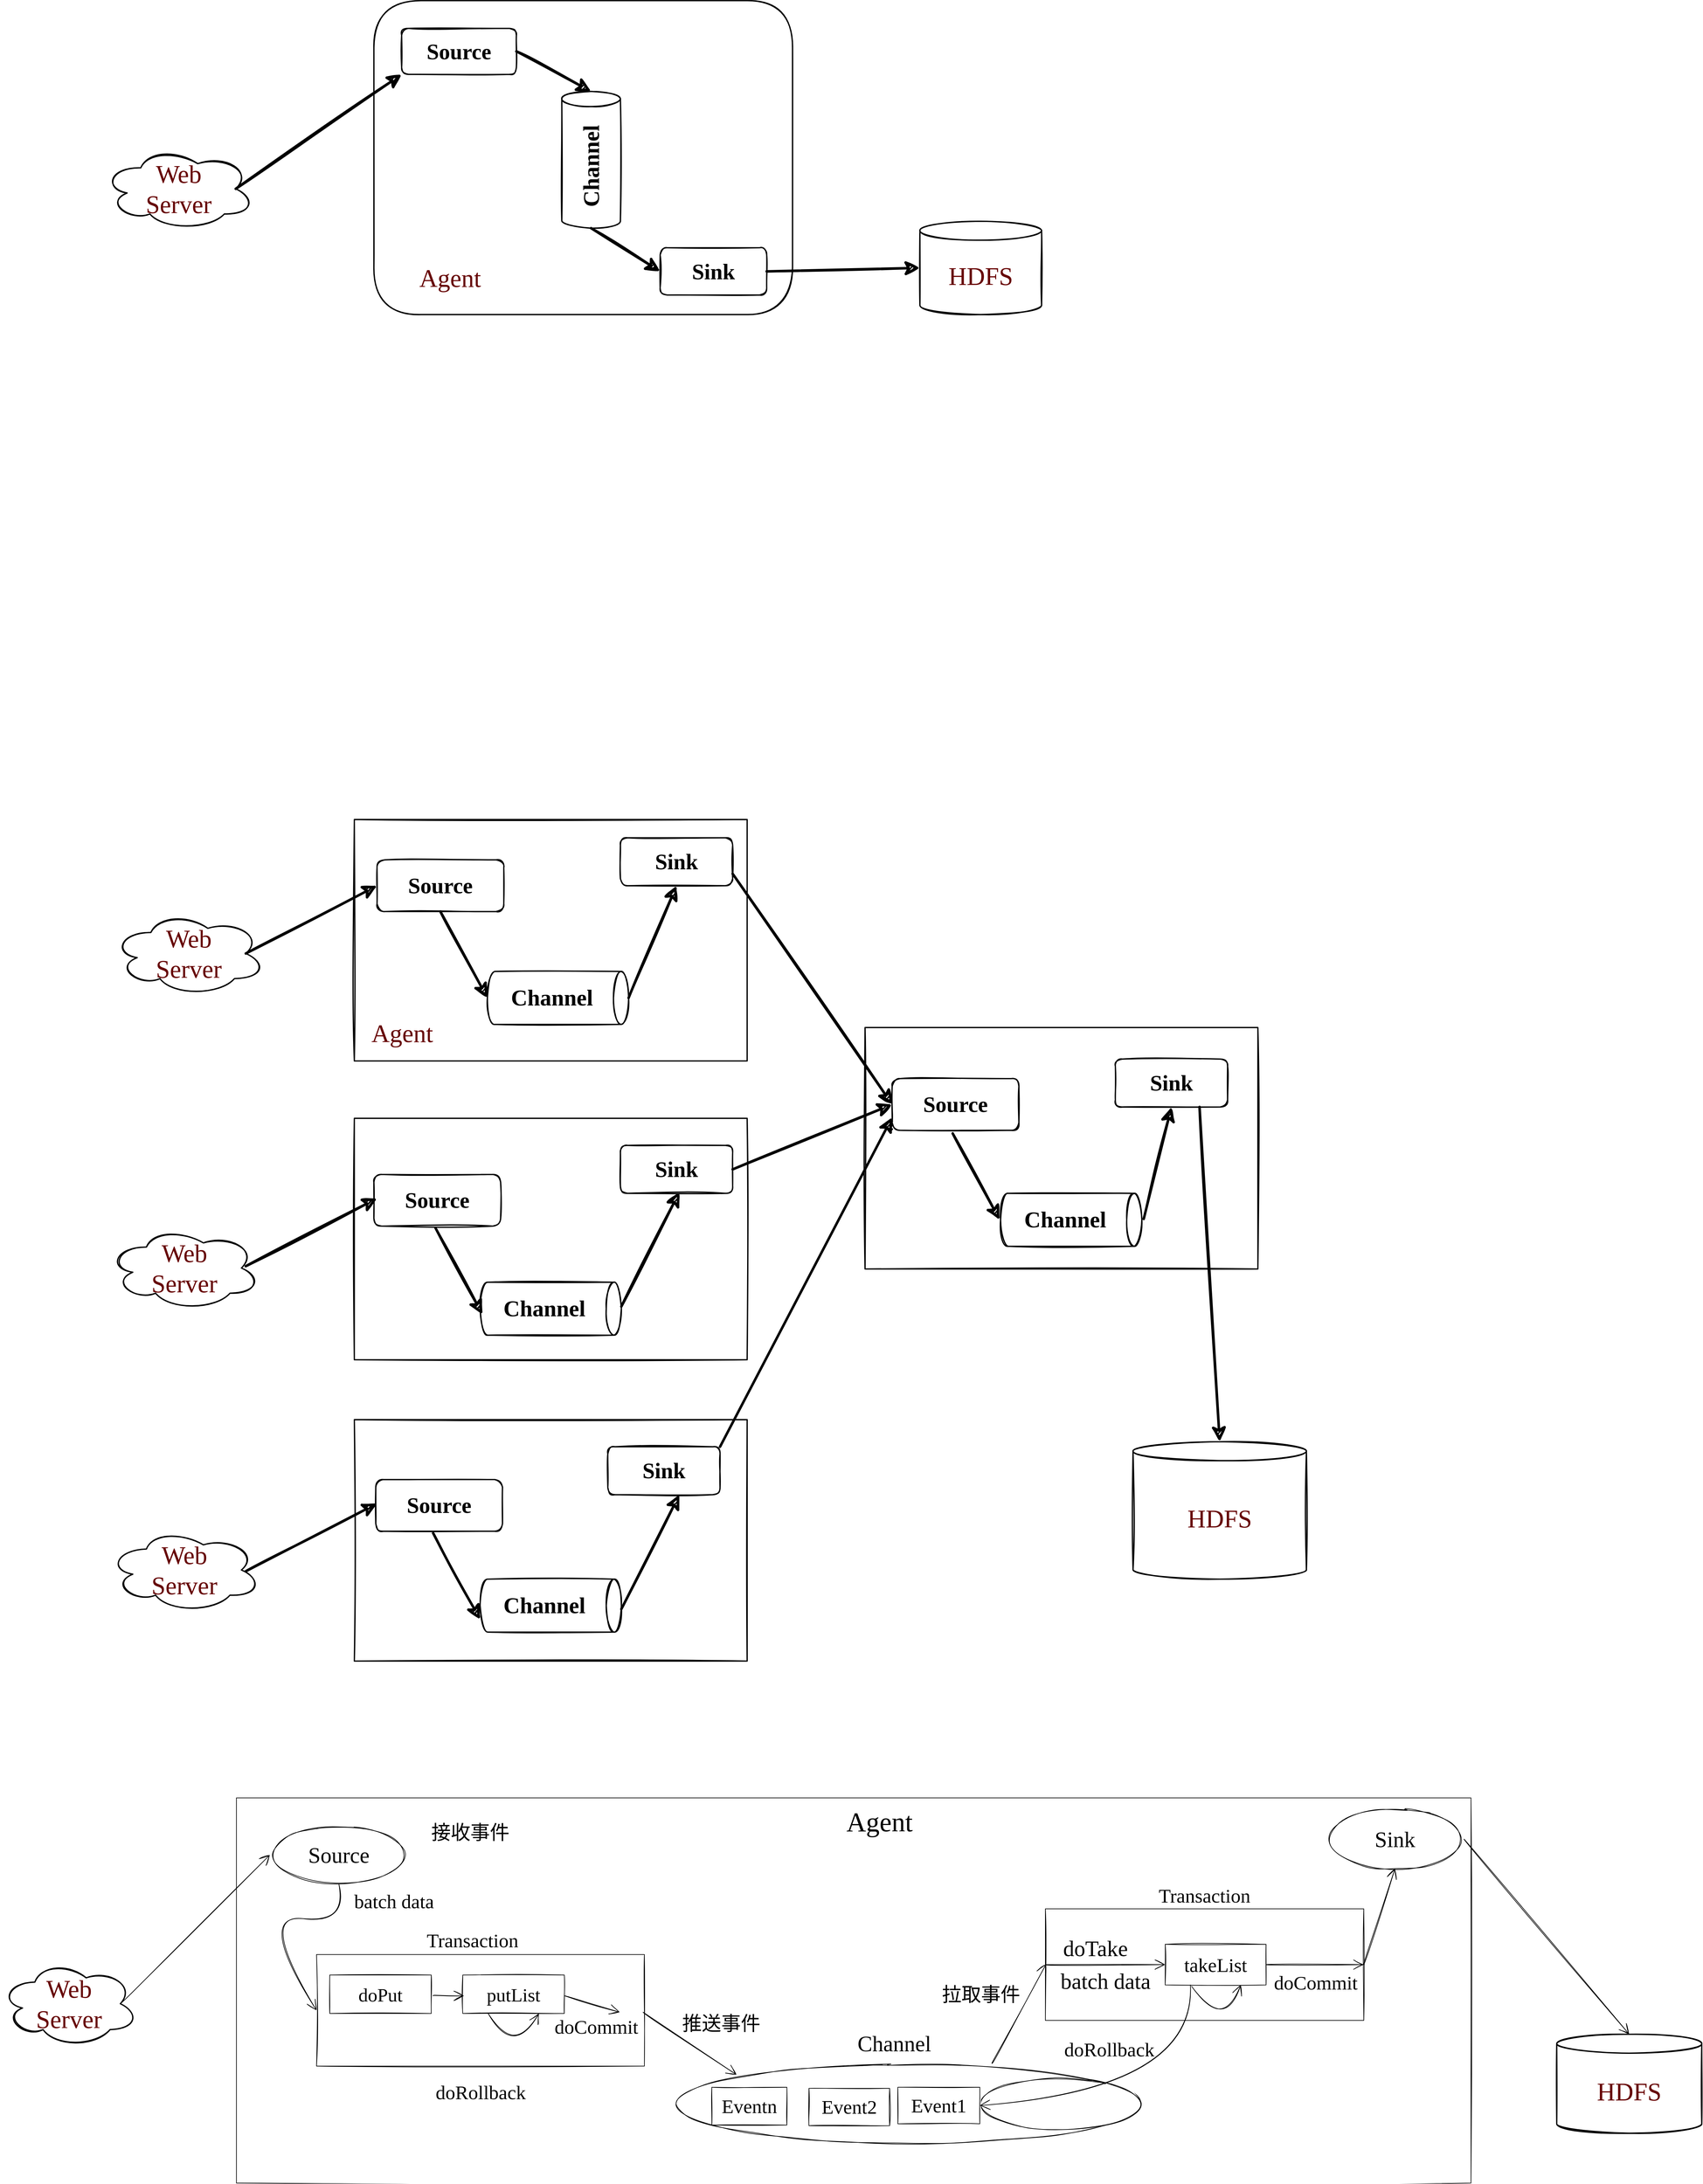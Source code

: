 <mxfile>
    <diagram id="n47erqk1qBSO2eGK4Anm" name="第 1 页">
        <mxGraphModel dx="4662" dy="2476" grid="0" gridSize="10" guides="1" tooltips="1" connect="1" arrows="1" fold="1" page="0" pageScale="1" pageWidth="1600" pageHeight="1200" math="0" shadow="0">
            <root>
                <mxCell id="0"/>
                <mxCell id="1" parent="0"/>
                <mxCell id="27" value="" style="rounded=0;whiteSpace=wrap;html=1;glass=0;sketch=1;hachureGap=4;fillStyle=auto;fontFamily=Comic Sans MS;fontSize=40;fontColor=#660000;strokeWidth=2;" parent="1" vertex="1">
                    <mxGeometry x="-1226" y="298" width="623" height="383" as="geometry"/>
                </mxCell>
                <mxCell id="5" value="" style="rounded=1;whiteSpace=wrap;html=1;sketch=1;hachureGap=4;fontFamily=Architects Daughter;fontSource=https%3A%2F%2Ffonts.googleapis.com%2Fcss%3Ffamily%3DArchitects%2BDaughter;fontSize=20;glass=0;fillStyle=auto;strokeWidth=2;" parent="1" vertex="1">
                    <mxGeometry x="-1195" y="-1001" width="664" height="498" as="geometry"/>
                </mxCell>
                <mxCell id="6" value="&lt;font face=&quot;Comic Sans MS&quot; size=&quot;1&quot;&gt;&lt;b style=&quot;font-size: 35px&quot;&gt;Source&lt;/b&gt;&lt;/font&gt;" style="rounded=1;whiteSpace=wrap;html=1;glass=0;sketch=1;hachureGap=4;fillStyle=auto;fontFamily=Architects Daughter;fontSource=https%3A%2F%2Ffonts.googleapis.com%2Fcss%3Ffamily%3DArchitects%2BDaughter;fontSize=20;strokeWidth=2;" parent="1" vertex="1">
                    <mxGeometry x="-1151" y="-957" width="182" height="73" as="geometry"/>
                </mxCell>
                <mxCell id="7" value="&lt;font face=&quot;Comic Sans MS&quot; style=&quot;font-size: 36px&quot;&gt;&lt;b&gt;Channel&lt;/b&gt;&lt;/font&gt;" style="shape=cylinder3;whiteSpace=wrap;html=1;boundedLbl=1;backgroundOutline=1;size=12;glass=0;sketch=1;hachureGap=4;fillStyle=auto;fontFamily=Architects Daughter;fontSource=https%3A%2F%2Ffonts.googleapis.com%2Fcss%3Ffamily%3DArchitects%2BDaughter;fontSize=20;strokeWidth=2;direction=east;flipV=0;horizontal=0;" parent="1" vertex="1">
                    <mxGeometry x="-897" y="-857" width="93" height="217" as="geometry"/>
                </mxCell>
                <mxCell id="8" value="&lt;font face=&quot;Comic Sans MS&quot; style=&quot;font-size: 35px&quot;&gt;&lt;b&gt;Sink&lt;/b&gt;&lt;/font&gt;" style="rounded=1;whiteSpace=wrap;html=1;glass=0;sketch=1;hachureGap=4;fillStyle=auto;fontFamily=Architects Daughter;fontSource=https%3A%2F%2Ffonts.googleapis.com%2Fcss%3Ffamily%3DArchitects%2BDaughter;fontSize=20;strokeWidth=2;" parent="1" vertex="1">
                    <mxGeometry x="-741" y="-609" width="169" height="75" as="geometry"/>
                </mxCell>
                <mxCell id="9" value="" style="endArrow=classic;html=1;rounded=0;sketch=1;hachureGap=4;fontFamily=Architects Daughter;fontSource=https%3A%2F%2Ffonts.googleapis.com%2Fcss%3Ffamily%3DArchitects%2BDaughter;fontSize=16;startSize=14;endSize=14;sourcePerimeterSpacing=8;targetPerimeterSpacing=8;exitX=1;exitY=0.5;exitDx=0;exitDy=0;entryX=0.5;entryY=0;entryDx=0;entryDy=0;entryPerimeter=0;strokeWidth=4;" parent="1" source="6" target="7" edge="1">
                    <mxGeometry width="50" height="50" relative="1" as="geometry">
                        <mxPoint x="-920" y="-529" as="sourcePoint"/>
                        <mxPoint x="-870" y="-579" as="targetPoint"/>
                    </mxGeometry>
                </mxCell>
                <mxCell id="10" value="" style="endArrow=classic;html=1;rounded=0;sketch=1;hachureGap=4;fontFamily=Architects Daughter;fontSource=https%3A%2F%2Ffonts.googleapis.com%2Fcss%3Ffamily%3DArchitects%2BDaughter;fontSize=16;startSize=14;endSize=14;sourcePerimeterSpacing=8;targetPerimeterSpacing=8;entryX=0;entryY=0.5;entryDx=0;entryDy=0;strokeWidth=4;exitX=0.5;exitY=1;exitDx=0;exitDy=0;exitPerimeter=0;" parent="1" source="7" target="8" edge="1">
                    <mxGeometry width="50" height="50" relative="1" as="geometry">
                        <mxPoint x="-966" y="-897.5" as="sourcePoint"/>
                        <mxPoint x="-843.314" y="-805.309" as="targetPoint"/>
                    </mxGeometry>
                </mxCell>
                <mxCell id="11" value="&lt;font style=&quot;font-size: 40px&quot;&gt;Agent&lt;/font&gt;" style="text;strokeColor=none;fillColor=none;html=1;align=center;verticalAlign=middle;whiteSpace=wrap;rounded=0;glass=0;sketch=1;hachureGap=4;fillStyle=auto;fontFamily=Comic Sans MS;fontSize=35;fontColor=#660000;" parent="1" vertex="1">
                    <mxGeometry x="-1138" y="-592" width="128" height="62" as="geometry"/>
                </mxCell>
                <mxCell id="13" value="Web&lt;br&gt;Server" style="ellipse;shape=cloud;whiteSpace=wrap;html=1;glass=0;sketch=1;hachureGap=4;fillStyle=auto;fontFamily=Comic Sans MS;fontSize=40;fontColor=#660000;strokeWidth=2;" parent="1" vertex="1">
                    <mxGeometry x="-1625" y="-769" width="241" height="133" as="geometry"/>
                </mxCell>
                <mxCell id="14" value="HDFS" style="shape=cylinder3;whiteSpace=wrap;html=1;boundedLbl=1;backgroundOutline=1;size=15;glass=0;sketch=1;hachureGap=4;fillStyle=auto;fontFamily=Comic Sans MS;fontSize=40;fontColor=#660000;strokeWidth=2;" parent="1" vertex="1">
                    <mxGeometry x="-329" y="-651" width="193" height="148" as="geometry"/>
                </mxCell>
                <mxCell id="15" value="" style="endArrow=classic;html=1;rounded=0;sketch=1;hachureGap=4;fontFamily=Comic Sans MS;fontSize=40;fontColor=#660000;startSize=14;endSize=14;sourcePerimeterSpacing=8;targetPerimeterSpacing=8;strokeWidth=4;exitX=0.875;exitY=0.5;exitDx=0;exitDy=0;exitPerimeter=0;entryX=0;entryY=1;entryDx=0;entryDy=0;" parent="1" source="13" target="6" edge="1">
                    <mxGeometry width="50" height="50" relative="1" as="geometry">
                        <mxPoint x="-1275" y="-686" as="sourcePoint"/>
                        <mxPoint x="-803" y="-634" as="targetPoint"/>
                    </mxGeometry>
                </mxCell>
                <mxCell id="17" value="" style="endArrow=classic;html=1;rounded=0;sketch=1;hachureGap=4;fontFamily=Comic Sans MS;fontSize=40;fontColor=#660000;startSize=14;endSize=14;sourcePerimeterSpacing=8;targetPerimeterSpacing=8;strokeWidth=4;exitX=1;exitY=0.5;exitDx=0;exitDy=0;entryX=0;entryY=0.5;entryDx=0;entryDy=0;entryPerimeter=0;fontStyle=0" parent="1" source="8" target="14" edge="1">
                    <mxGeometry width="50" height="50" relative="1" as="geometry">
                        <mxPoint x="-853" y="-584" as="sourcePoint"/>
                        <mxPoint x="-803" y="-634" as="targetPoint"/>
                    </mxGeometry>
                </mxCell>
                <mxCell id="18" value="Web&lt;br&gt;Server" style="ellipse;shape=cloud;whiteSpace=wrap;html=1;glass=0;sketch=1;hachureGap=4;fillStyle=auto;fontFamily=Comic Sans MS;fontSize=40;fontColor=#660000;strokeWidth=2;" parent="1" vertex="1">
                    <mxGeometry x="-1609" y="444" width="241" height="133" as="geometry"/>
                </mxCell>
                <mxCell id="19" value="Web&lt;br&gt;Server" style="ellipse;shape=cloud;whiteSpace=wrap;html=1;glass=0;sketch=1;hachureGap=4;fillStyle=auto;fontFamily=Comic Sans MS;fontSize=40;fontColor=#660000;strokeWidth=2;" parent="1" vertex="1">
                    <mxGeometry x="-1787" y="2108" width="217" height="137" as="geometry"/>
                </mxCell>
                <mxCell id="20" value="&lt;font face=&quot;Comic Sans MS&quot; size=&quot;1&quot;&gt;&lt;b style=&quot;font-size: 35px&quot;&gt;Source&lt;/b&gt;&lt;/font&gt;" style="rounded=1;whiteSpace=wrap;html=1;glass=0;sketch=1;hachureGap=4;fillStyle=auto;fontFamily=Architects Daughter;fontSource=https%3A%2F%2Ffonts.googleapis.com%2Fcss%3Ffamily%3DArchitects%2BDaughter;fontSize=20;strokeWidth=2;" parent="1" vertex="1">
                    <mxGeometry x="-1190" y="362" width="201" height="82" as="geometry"/>
                </mxCell>
                <mxCell id="21" value="&lt;font face=&quot;Comic Sans MS&quot; style=&quot;font-size: 36px&quot;&gt;&lt;b&gt;Channel&lt;/b&gt;&lt;/font&gt;" style="shape=cylinder3;whiteSpace=wrap;html=1;boundedLbl=1;backgroundOutline=1;size=12;glass=0;sketch=1;hachureGap=4;fillStyle=auto;fontFamily=Architects Daughter;fontSource=https%3A%2F%2Ffonts.googleapis.com%2Fcss%3Ffamily%3DArchitects%2BDaughter;fontSize=20;strokeWidth=2;direction=south;flipV=0;horizontal=1;" parent="1" vertex="1">
                    <mxGeometry x="-1015" y="539" width="224" height="84" as="geometry"/>
                </mxCell>
                <mxCell id="22" value="&lt;font face=&quot;Comic Sans MS&quot; style=&quot;font-size: 35px&quot;&gt;&lt;b&gt;Sink&lt;/b&gt;&lt;/font&gt;" style="rounded=1;whiteSpace=wrap;html=1;glass=0;sketch=1;hachureGap=4;fillStyle=auto;fontFamily=Architects Daughter;fontSource=https%3A%2F%2Ffonts.googleapis.com%2Fcss%3Ffamily%3DArchitects%2BDaughter;fontSize=20;strokeWidth=2;" parent="1" vertex="1">
                    <mxGeometry x="-804" y="327" width="178" height="76" as="geometry"/>
                </mxCell>
                <mxCell id="23" value="&lt;font style=&quot;font-size: 40px&quot;&gt;Agent&lt;/font&gt;" style="text;strokeColor=none;fillColor=none;html=1;align=center;verticalAlign=middle;whiteSpace=wrap;rounded=0;glass=0;sketch=1;hachureGap=4;fillStyle=auto;fontFamily=Comic Sans MS;fontSize=35;fontColor=#660000;" parent="1" vertex="1">
                    <mxGeometry x="-1214" y="606" width="128" height="62" as="geometry"/>
                </mxCell>
                <mxCell id="24" value="HDFS" style="shape=cylinder3;whiteSpace=wrap;html=1;boundedLbl=1;backgroundOutline=1;size=15;glass=0;sketch=1;hachureGap=4;fillStyle=auto;fontFamily=Comic Sans MS;fontSize=40;fontColor=#660000;strokeWidth=2;" parent="1" vertex="1">
                    <mxGeometry x="9" y="1285" width="275" height="218" as="geometry"/>
                </mxCell>
                <mxCell id="28" value="" style="endArrow=classic;html=1;rounded=0;sketch=1;hachureGap=4;fontFamily=Comic Sans MS;fontSize=40;fontColor=#660000;startSize=14;endSize=14;sourcePerimeterSpacing=8;targetPerimeterSpacing=8;strokeWidth=4;exitX=0.875;exitY=0.5;exitDx=0;exitDy=0;exitPerimeter=0;entryX=0;entryY=0.5;entryDx=0;entryDy=0;" parent="1" source="18" target="20" edge="1">
                    <mxGeometry width="50" height="50" relative="1" as="geometry">
                        <mxPoint x="-1397.995" y="490.5" as="sourcePoint"/>
                        <mxPoint x="-1134.87" y="309.0" as="targetPoint"/>
                    </mxGeometry>
                </mxCell>
                <mxCell id="29" value="" style="endArrow=classic;html=1;rounded=0;sketch=1;hachureGap=4;fontFamily=Comic Sans MS;fontSize=40;fontColor=#660000;startSize=14;endSize=14;sourcePerimeterSpacing=8;targetPerimeterSpacing=8;strokeWidth=4;exitX=0.5;exitY=1;exitDx=0;exitDy=0;entryX=0.5;entryY=1;entryDx=0;entryDy=0;entryPerimeter=0;" parent="1" source="20" target="21" edge="1">
                    <mxGeometry width="50" height="50" relative="1" as="geometry">
                        <mxPoint x="-1126.995" y="544.5" as="sourcePoint"/>
                        <mxPoint x="-919.0" y="457.0" as="targetPoint"/>
                    </mxGeometry>
                </mxCell>
                <mxCell id="30" value="" style="endArrow=classic;html=1;rounded=0;sketch=1;hachureGap=4;fontFamily=Comic Sans MS;fontSize=40;fontColor=#660000;startSize=14;endSize=14;sourcePerimeterSpacing=8;targetPerimeterSpacing=8;strokeWidth=4;exitX=0.5;exitY=0;exitDx=0;exitDy=0;exitPerimeter=0;entryX=0.5;entryY=1;entryDx=0;entryDy=0;" parent="1" source="21" target="22" edge="1">
                    <mxGeometry width="50" height="50" relative="1" as="geometry">
                        <mxPoint x="-806.995" y="584.5" as="sourcePoint"/>
                        <mxPoint x="-599.0" y="497.0" as="targetPoint"/>
                    </mxGeometry>
                </mxCell>
                <mxCell id="31" value="Web&lt;br&gt;Server" style="ellipse;shape=cloud;whiteSpace=wrap;html=1;glass=0;sketch=1;hachureGap=4;fillStyle=auto;fontFamily=Comic Sans MS;fontSize=40;fontColor=#660000;strokeWidth=2;" parent="1" vertex="1">
                    <mxGeometry x="-1616" y="943" width="241" height="133" as="geometry"/>
                </mxCell>
                <mxCell id="32" value="" style="rounded=0;whiteSpace=wrap;html=1;glass=0;sketch=1;hachureGap=4;fillStyle=auto;fontFamily=Comic Sans MS;fontSize=40;fontColor=#660000;strokeWidth=2;" parent="1" vertex="1">
                    <mxGeometry x="-1226" y="772" width="623" height="383" as="geometry"/>
                </mxCell>
                <mxCell id="33" value="&lt;font face=&quot;Comic Sans MS&quot; size=&quot;1&quot;&gt;&lt;b style=&quot;font-size: 35px&quot;&gt;Source&lt;/b&gt;&lt;/font&gt;" style="rounded=1;whiteSpace=wrap;html=1;glass=0;sketch=1;hachureGap=4;fillStyle=auto;fontFamily=Architects Daughter;fontSource=https%3A%2F%2Ffonts.googleapis.com%2Fcss%3Ffamily%3DArchitects%2BDaughter;fontSize=20;strokeWidth=2;" parent="1" vertex="1">
                    <mxGeometry x="-1195" y="861" width="201" height="82" as="geometry"/>
                </mxCell>
                <mxCell id="34" value="&lt;font face=&quot;Comic Sans MS&quot; style=&quot;font-size: 36px&quot;&gt;&lt;b&gt;Channel&lt;/b&gt;&lt;/font&gt;" style="shape=cylinder3;whiteSpace=wrap;html=1;boundedLbl=1;backgroundOutline=1;size=12;glass=0;sketch=1;hachureGap=4;fillStyle=auto;fontFamily=Architects Daughter;fontSource=https%3A%2F%2Ffonts.googleapis.com%2Fcss%3Ffamily%3DArchitects%2BDaughter;fontSize=20;strokeWidth=2;direction=south;flipV=0;horizontal=1;" parent="1" vertex="1">
                    <mxGeometry x="-1026.5" y="1032" width="224" height="84" as="geometry"/>
                </mxCell>
                <mxCell id="35" value="&lt;font face=&quot;Comic Sans MS&quot; style=&quot;font-size: 35px&quot;&gt;&lt;b&gt;Sink&lt;/b&gt;&lt;/font&gt;" style="rounded=1;whiteSpace=wrap;html=1;glass=0;sketch=1;hachureGap=4;fillStyle=auto;fontFamily=Architects Daughter;fontSource=https%3A%2F%2Ffonts.googleapis.com%2Fcss%3Ffamily%3DArchitects%2BDaughter;fontSize=20;strokeWidth=2;" parent="1" vertex="1">
                    <mxGeometry x="-804" y="815" width="178" height="76" as="geometry"/>
                </mxCell>
                <mxCell id="36" value="" style="endArrow=classic;html=1;rounded=0;sketch=1;hachureGap=4;fontFamily=Comic Sans MS;fontSize=40;fontColor=#660000;startSize=14;endSize=14;sourcePerimeterSpacing=8;targetPerimeterSpacing=8;strokeWidth=4;exitX=0.875;exitY=0.5;exitDx=0;exitDy=0;exitPerimeter=0;entryX=0;entryY=0.5;entryDx=0;entryDy=0;" parent="1" edge="1">
                    <mxGeometry width="50" height="50" relative="1" as="geometry">
                        <mxPoint x="-1398.125" y="1006.5" as="sourcePoint"/>
                        <mxPoint x="-1190.0" y="899.0" as="targetPoint"/>
                    </mxGeometry>
                </mxCell>
                <mxCell id="37" value="" style="endArrow=classic;html=1;rounded=0;sketch=1;hachureGap=4;fontFamily=Comic Sans MS;fontSize=40;fontColor=#660000;startSize=14;endSize=14;sourcePerimeterSpacing=8;targetPerimeterSpacing=8;strokeWidth=4;exitX=0.5;exitY=1;exitDx=0;exitDy=0;entryX=0.5;entryY=1;entryDx=0;entryDy=0;entryPerimeter=0;" parent="1" edge="1">
                    <mxGeometry width="50" height="50" relative="1" as="geometry">
                        <mxPoint x="-1097.25" y="946.0" as="sourcePoint"/>
                        <mxPoint x="-1022.75" y="1083" as="targetPoint"/>
                    </mxGeometry>
                </mxCell>
                <mxCell id="38" value="" style="endArrow=classic;html=1;rounded=0;sketch=1;hachureGap=4;fontFamily=Comic Sans MS;fontSize=40;fontColor=#660000;startSize=14;endSize=14;sourcePerimeterSpacing=8;targetPerimeterSpacing=8;strokeWidth=4;exitX=0.875;exitY=0.5;exitDx=0;exitDy=0;exitPerimeter=0;entryX=0.5;entryY=1;entryDx=0;entryDy=0;" parent="1" edge="1">
                    <mxGeometry width="50" height="50" relative="1" as="geometry">
                        <mxPoint x="-802.505" y="1070.5" as="sourcePoint"/>
                        <mxPoint x="-710.51" y="889.0" as="targetPoint"/>
                    </mxGeometry>
                </mxCell>
                <mxCell id="39" value="Web&lt;br&gt;Server" style="ellipse;shape=cloud;whiteSpace=wrap;html=1;glass=0;sketch=1;hachureGap=4;fillStyle=auto;fontFamily=Comic Sans MS;fontSize=40;fontColor=#660000;strokeWidth=2;" parent="1" vertex="1">
                    <mxGeometry x="-1616" y="1422" width="241" height="133" as="geometry"/>
                </mxCell>
                <mxCell id="40" value="" style="rounded=0;whiteSpace=wrap;html=1;glass=0;sketch=1;hachureGap=4;fillStyle=auto;fontFamily=Comic Sans MS;fontSize=40;fontColor=#660000;strokeWidth=2;" parent="1" vertex="1">
                    <mxGeometry x="-1226" y="1250" width="623" height="383" as="geometry"/>
                </mxCell>
                <mxCell id="41" value="&lt;font face=&quot;Comic Sans MS&quot; size=&quot;1&quot;&gt;&lt;b style=&quot;font-size: 35px&quot;&gt;Source&lt;/b&gt;&lt;/font&gt;" style="rounded=1;whiteSpace=wrap;html=1;glass=0;sketch=1;hachureGap=4;fillStyle=auto;fontFamily=Architects Daughter;fontSource=https%3A%2F%2Ffonts.googleapis.com%2Fcss%3Ffamily%3DArchitects%2BDaughter;fontSize=20;strokeWidth=2;" parent="1" vertex="1">
                    <mxGeometry x="-1192" y="1345" width="201" height="82" as="geometry"/>
                </mxCell>
                <mxCell id="42" value="&lt;font face=&quot;Comic Sans MS&quot; style=&quot;font-size: 36px&quot;&gt;&lt;b&gt;Channel&lt;/b&gt;&lt;/font&gt;" style="shape=cylinder3;whiteSpace=wrap;html=1;boundedLbl=1;backgroundOutline=1;size=12;glass=0;sketch=1;hachureGap=4;fillStyle=auto;fontFamily=Architects Daughter;fontSource=https%3A%2F%2Ffonts.googleapis.com%2Fcss%3Ffamily%3DArchitects%2BDaughter;fontSize=20;strokeWidth=2;direction=south;flipV=0;horizontal=1;" parent="1" vertex="1">
                    <mxGeometry x="-1026.5" y="1503" width="224" height="84" as="geometry"/>
                </mxCell>
                <mxCell id="43" value="&lt;font face=&quot;Comic Sans MS&quot; style=&quot;font-size: 35px&quot;&gt;&lt;b&gt;Sink&lt;/b&gt;&lt;/font&gt;" style="rounded=1;whiteSpace=wrap;html=1;glass=0;sketch=1;hachureGap=4;fillStyle=auto;fontFamily=Architects Daughter;fontSource=https%3A%2F%2Ffonts.googleapis.com%2Fcss%3Ffamily%3DArchitects%2BDaughter;fontSize=20;strokeWidth=2;" parent="1" vertex="1">
                    <mxGeometry x="-824" y="1293" width="178" height="76" as="geometry"/>
                </mxCell>
                <mxCell id="44" value="" style="endArrow=classic;html=1;rounded=0;sketch=1;hachureGap=4;fontFamily=Comic Sans MS;fontSize=40;fontColor=#660000;startSize=14;endSize=14;sourcePerimeterSpacing=8;targetPerimeterSpacing=8;strokeWidth=4;exitX=0.875;exitY=0.5;exitDx=0;exitDy=0;exitPerimeter=0;entryX=0;entryY=0.5;entryDx=0;entryDy=0;" parent="1" edge="1">
                    <mxGeometry width="50" height="50" relative="1" as="geometry">
                        <mxPoint x="-1398.125" y="1490.5" as="sourcePoint"/>
                        <mxPoint x="-1190.0" y="1383.0" as="targetPoint"/>
                    </mxGeometry>
                </mxCell>
                <mxCell id="45" value="" style="endArrow=classic;html=1;rounded=0;sketch=1;hachureGap=4;fontFamily=Comic Sans MS;fontSize=40;fontColor=#660000;startSize=14;endSize=14;sourcePerimeterSpacing=8;targetPerimeterSpacing=8;strokeWidth=4;exitX=0.5;exitY=1;exitDx=0;exitDy=0;entryX=0.5;entryY=1;entryDx=0;entryDy=0;entryPerimeter=0;" parent="1" edge="1">
                    <mxGeometry width="50" height="50" relative="1" as="geometry">
                        <mxPoint x="-1101" y="1430.0" as="sourcePoint"/>
                        <mxPoint x="-1026.5" y="1567" as="targetPoint"/>
                    </mxGeometry>
                </mxCell>
                <mxCell id="46" value="" style="endArrow=classic;html=1;rounded=0;sketch=1;hachureGap=4;fontFamily=Comic Sans MS;fontSize=40;fontColor=#660000;startSize=14;endSize=14;sourcePerimeterSpacing=8;targetPerimeterSpacing=8;strokeWidth=4;exitX=0.875;exitY=0.5;exitDx=0;exitDy=0;exitPerimeter=0;entryX=0.5;entryY=1;entryDx=0;entryDy=0;" parent="1" edge="1">
                    <mxGeometry width="50" height="50" relative="1" as="geometry">
                        <mxPoint x="-802.495" y="1550.5" as="sourcePoint"/>
                        <mxPoint x="-710.5" y="1369.0" as="targetPoint"/>
                    </mxGeometry>
                </mxCell>
                <mxCell id="47" value="" style="rounded=0;whiteSpace=wrap;html=1;glass=0;sketch=1;hachureGap=4;fillStyle=auto;fontFamily=Comic Sans MS;fontSize=40;fontColor=#660000;strokeWidth=2;" parent="1" vertex="1">
                    <mxGeometry x="-416" y="628" width="623" height="383" as="geometry"/>
                </mxCell>
                <mxCell id="48" value="&lt;font face=&quot;Comic Sans MS&quot; size=&quot;1&quot;&gt;&lt;b style=&quot;font-size: 35px&quot;&gt;Source&lt;/b&gt;&lt;/font&gt;" style="rounded=1;whiteSpace=wrap;html=1;glass=0;sketch=1;hachureGap=4;fillStyle=auto;fontFamily=Architects Daughter;fontSource=https%3A%2F%2Ffonts.googleapis.com%2Fcss%3Ffamily%3DArchitects%2BDaughter;fontSize=20;strokeWidth=2;" parent="1" vertex="1">
                    <mxGeometry x="-373" y="709" width="201" height="82" as="geometry"/>
                </mxCell>
                <mxCell id="49" value="&lt;font face=&quot;Comic Sans MS&quot; style=&quot;font-size: 36px&quot;&gt;&lt;b&gt;Channel&lt;/b&gt;&lt;/font&gt;" style="shape=cylinder3;whiteSpace=wrap;html=1;boundedLbl=1;backgroundOutline=1;size=12;glass=0;sketch=1;hachureGap=4;fillStyle=auto;fontFamily=Architects Daughter;fontSource=https%3A%2F%2Ffonts.googleapis.com%2Fcss%3Ffamily%3DArchitects%2BDaughter;fontSize=20;strokeWidth=2;direction=south;flipV=0;horizontal=1;" parent="1" vertex="1">
                    <mxGeometry x="-201" y="891" width="224" height="84" as="geometry"/>
                </mxCell>
                <mxCell id="50" value="&lt;font face=&quot;Comic Sans MS&quot; style=&quot;font-size: 35px&quot;&gt;&lt;b&gt;Sink&lt;/b&gt;&lt;/font&gt;" style="rounded=1;whiteSpace=wrap;html=1;glass=0;sketch=1;hachureGap=4;fillStyle=auto;fontFamily=Architects Daughter;fontSource=https%3A%2F%2Ffonts.googleapis.com%2Fcss%3Ffamily%3DArchitects%2BDaughter;fontSize=20;strokeWidth=2;" parent="1" vertex="1">
                    <mxGeometry x="-19" y="678" width="178" height="76" as="geometry"/>
                </mxCell>
                <mxCell id="51" value="" style="endArrow=classic;html=1;rounded=0;sketch=1;hachureGap=4;fontFamily=Comic Sans MS;fontSize=40;fontColor=#660000;startSize=14;endSize=14;sourcePerimeterSpacing=8;targetPerimeterSpacing=8;strokeWidth=4;exitX=1;exitY=0.75;exitDx=0;exitDy=0;entryX=0;entryY=0.5;entryDx=0;entryDy=0;" parent="1" source="22" target="48" edge="1">
                    <mxGeometry width="50" height="50" relative="1" as="geometry">
                        <mxPoint x="-556.0" y="606" as="sourcePoint"/>
                        <mxPoint x="-481.5" y="743" as="targetPoint"/>
                    </mxGeometry>
                </mxCell>
                <mxCell id="52" value="" style="endArrow=classic;html=1;rounded=0;sketch=1;hachureGap=4;fontFamily=Comic Sans MS;fontSize=40;fontColor=#660000;startSize=14;endSize=14;sourcePerimeterSpacing=8;targetPerimeterSpacing=8;strokeWidth=4;exitX=1;exitY=0.5;exitDx=0;exitDy=0;entryX=0;entryY=0.5;entryDx=0;entryDy=0;" parent="1" source="35" target="48" edge="1">
                    <mxGeometry width="50" height="50" relative="1" as="geometry">
                        <mxPoint x="-586" y="811" as="sourcePoint"/>
                        <mxPoint x="-333" y="1177.0" as="targetPoint"/>
                    </mxGeometry>
                </mxCell>
                <mxCell id="53" value="" style="endArrow=classic;html=1;rounded=0;sketch=1;hachureGap=4;fontFamily=Comic Sans MS;fontSize=40;fontColor=#660000;startSize=14;endSize=14;sourcePerimeterSpacing=8;targetPerimeterSpacing=8;strokeWidth=4;exitX=1;exitY=0;exitDx=0;exitDy=0;entryX=0;entryY=0.75;entryDx=0;entryDy=0;" parent="1" source="43" target="48" edge="1">
                    <mxGeometry width="50" height="50" relative="1" as="geometry">
                        <mxPoint x="-531" y="1206" as="sourcePoint"/>
                        <mxPoint x="-278" y="1103.0" as="targetPoint"/>
                    </mxGeometry>
                </mxCell>
                <mxCell id="54" value="" style="endArrow=classic;html=1;rounded=0;sketch=1;hachureGap=4;fontFamily=Comic Sans MS;fontSize=40;fontColor=#660000;startSize=14;endSize=14;sourcePerimeterSpacing=8;targetPerimeterSpacing=8;strokeWidth=4;exitX=0.5;exitY=1;exitDx=0;exitDy=0;entryX=0.5;entryY=1;entryDx=0;entryDy=0;entryPerimeter=0;" parent="1" edge="1">
                    <mxGeometry width="50" height="50" relative="1" as="geometry">
                        <mxPoint x="-277" y="796.0" as="sourcePoint"/>
                        <mxPoint x="-202.5" y="933" as="targetPoint"/>
                    </mxGeometry>
                </mxCell>
                <mxCell id="55" value="" style="endArrow=classic;html=1;rounded=0;sketch=1;hachureGap=4;fontFamily=Comic Sans MS;fontSize=40;fontColor=#660000;startSize=14;endSize=14;sourcePerimeterSpacing=8;targetPerimeterSpacing=8;strokeWidth=4;exitX=0.875;exitY=0.5;exitDx=0;exitDy=0;exitPerimeter=0;entryX=0.5;entryY=1;entryDx=0;entryDy=0;" parent="1" target="50" edge="1">
                    <mxGeometry width="50" height="50" relative="1" as="geometry">
                        <mxPoint x="25.995" y="931.5" as="sourcePoint"/>
                        <mxPoint x="117.99" y="750.0" as="targetPoint"/>
                    </mxGeometry>
                </mxCell>
                <mxCell id="57" value="" style="endArrow=classic;html=1;rounded=0;sketch=1;hachureGap=4;fontFamily=Comic Sans MS;fontSize=40;fontColor=#660000;startSize=14;endSize=14;sourcePerimeterSpacing=8;targetPerimeterSpacing=8;strokeWidth=4;exitX=0.75;exitY=1;exitDx=0;exitDy=0;entryX=0.5;entryY=0;entryDx=0;entryDy=0;entryPerimeter=0;" parent="1" source="50" target="24" edge="1">
                    <mxGeometry width="50" height="50" relative="1" as="geometry">
                        <mxPoint x="84.5" y="1055" as="sourcePoint"/>
                        <mxPoint x="159.0" y="1192" as="targetPoint"/>
                    </mxGeometry>
                </mxCell>
                <mxCell id="58" value="" style="rounded=0;whiteSpace=wrap;html=1;sketch=1;hachureGap=4;fontFamily=Architects Daughter;fontSource=https%3A%2F%2Ffonts.googleapis.com%2Fcss%3Ffamily%3DArchitects%2BDaughter;fontSize=20;" vertex="1" parent="1">
                    <mxGeometry x="-1413" y="1850" width="1958" height="611" as="geometry"/>
                </mxCell>
                <mxCell id="59" value="&lt;font face=&quot;Comic Sans MS&quot; style=&quot;font-size: 35px&quot;&gt;Source&lt;/font&gt;" style="ellipse;whiteSpace=wrap;html=1;sketch=1;hachureGap=4;fontFamily=Architects Daughter;fontSource=https%3A%2F%2Ffonts.googleapis.com%2Fcss%3Ffamily%3DArchitects%2BDaughter;fontSize=20;" vertex="1" parent="1">
                    <mxGeometry x="-1360" y="1894" width="219" height="93" as="geometry"/>
                </mxCell>
                <mxCell id="60" value="" style="rounded=0;whiteSpace=wrap;html=1;sketch=1;hachureGap=4;fontFamily=Architects Daughter;fontSource=https%3A%2F%2Ffonts.googleapis.com%2Fcss%3Ffamily%3DArchitects%2BDaughter;fontSize=20;" vertex="1" parent="1">
                    <mxGeometry x="-1286" y="2098.5" width="520" height="177" as="geometry"/>
                </mxCell>
                <mxCell id="61" value="&lt;font face=&quot;Comic Sans MS&quot; style=&quot;font-size: 30px&quot;&gt;doPut&lt;/font&gt;" style="rounded=0;whiteSpace=wrap;html=1;sketch=1;hachureGap=4;fontFamily=Architects Daughter;fontSource=https%3A%2F%2Ffonts.googleapis.com%2Fcss%3Ffamily%3DArchitects%2BDaughter;fontSize=20;" vertex="1" parent="1">
                    <mxGeometry x="-1265" y="2131" width="161" height="61" as="geometry"/>
                </mxCell>
                <mxCell id="62" value="&lt;font face=&quot;Comic Sans MS&quot; style=&quot;font-size: 30px&quot;&gt;putList&lt;/font&gt;" style="rounded=0;whiteSpace=wrap;html=1;sketch=1;hachureGap=4;fontFamily=Architects Daughter;fontSource=https%3A%2F%2Ffonts.googleapis.com%2Fcss%3Ffamily%3DArchitects%2BDaughter;fontSize=20;" vertex="1" parent="1">
                    <mxGeometry x="-1054" y="2131" width="161" height="61" as="geometry"/>
                </mxCell>
                <mxCell id="63" value="&lt;font face=&quot;Comic Sans MS&quot;&gt;&lt;span style=&quot;font-size: 31px&quot;&gt;Transaction&lt;/span&gt;&lt;/font&gt;" style="text;strokeColor=none;fillColor=none;html=1;align=center;verticalAlign=middle;whiteSpace=wrap;rounded=0;sketch=1;hachureGap=4;fontFamily=Architects Daughter;fontSource=https%3A%2F%2Ffonts.googleapis.com%2Fcss%3Ffamily%3DArchitects%2BDaughter;fontSize=20;" vertex="1" parent="1">
                    <mxGeometry x="-1138" y="2049" width="199" height="54" as="geometry"/>
                </mxCell>
                <mxCell id="92" style="edgeStyle=none;curved=1;rounded=0;sketch=1;hachureGap=4;orthogonalLoop=1;jettySize=auto;html=1;exitX=1;exitY=0;exitDx=0;exitDy=0;entryX=0;entryY=0;entryDx=0;entryDy=0;fontFamily=Comic Sans MS;fontSize=30;endArrow=open;startSize=14;endSize=14;sourcePerimeterSpacing=8;targetPerimeterSpacing=8;" edge="1" parent="1" source="64" target="73">
                    <mxGeometry relative="1" as="geometry"/>
                </mxCell>
                <mxCell id="64" value="doCommit" style="text;strokeColor=none;fillColor=none;html=1;align=center;verticalAlign=middle;whiteSpace=wrap;rounded=0;sketch=1;hachureGap=4;fontFamily=Comic Sans MS;fontSize=31;" vertex="1" parent="1">
                    <mxGeometry x="-916" y="2190" width="148" height="45" as="geometry"/>
                </mxCell>
                <mxCell id="65" value="&lt;font face=&quot;Comic Sans MS&quot;&gt;&lt;span style=&quot;font-size: 31px&quot;&gt;doRollback&lt;/span&gt;&lt;/font&gt;" style="text;strokeColor=none;fillColor=none;html=1;align=center;verticalAlign=middle;whiteSpace=wrap;rounded=0;sketch=1;hachureGap=4;fontFamily=Architects Daughter;fontSource=https%3A%2F%2Ffonts.googleapis.com%2Fcss%3Ffamily%3DArchitects%2BDaughter;fontSize=20;" vertex="1" parent="1">
                    <mxGeometry x="-1133.5" y="2290" width="215" height="54" as="geometry"/>
                </mxCell>
                <mxCell id="73" value="" style="ellipse;whiteSpace=wrap;html=1;sketch=1;hachureGap=4;fontFamily=Comic Sans MS;fontSize=31;" vertex="1" parent="1">
                    <mxGeometry x="-733" y="2270" width="772.5" height="131" as="geometry"/>
                </mxCell>
                <mxCell id="74" value="" style="ellipse;whiteSpace=wrap;html=1;sketch=1;hachureGap=4;fontFamily=Comic Sans MS;fontSize=31;" vertex="1" parent="1">
                    <mxGeometry x="-239" y="2293.5" width="266" height="84" as="geometry"/>
                </mxCell>
                <mxCell id="75" value="Eventn" style="rounded=0;whiteSpace=wrap;html=1;sketch=1;hachureGap=4;fontFamily=Comic Sans MS;fontSize=31;" vertex="1" parent="1">
                    <mxGeometry x="-659" y="2309" width="119" height="60" as="geometry"/>
                </mxCell>
                <mxCell id="76" value="Event2" style="rounded=0;whiteSpace=wrap;html=1;sketch=1;hachureGap=4;fontFamily=Comic Sans MS;fontSize=31;" vertex="1" parent="1">
                    <mxGeometry x="-505" y="2310.75" width="128" height="59.25" as="geometry"/>
                </mxCell>
                <mxCell id="77" value="Event1" style="rounded=0;whiteSpace=wrap;html=1;sketch=1;hachureGap=4;fontFamily=Comic Sans MS;fontSize=31;" vertex="1" parent="1">
                    <mxGeometry x="-364" y="2309" width="130" height="58" as="geometry"/>
                </mxCell>
                <mxCell id="79" value="" style="rounded=0;whiteSpace=wrap;html=1;sketch=1;hachureGap=4;fontFamily=Architects Daughter;fontSource=https%3A%2F%2Ffonts.googleapis.com%2Fcss%3Ffamily%3DArchitects%2BDaughter;fontSize=20;" vertex="1" parent="1">
                    <mxGeometry x="-130" y="2026" width="505" height="177" as="geometry"/>
                </mxCell>
                <mxCell id="80" value="takeList" style="rounded=0;whiteSpace=wrap;html=1;sketch=1;hachureGap=4;fontFamily=Comic Sans MS;fontSize=31;" vertex="1" parent="1">
                    <mxGeometry x="60" y="2082.25" width="160" height="64.5" as="geometry"/>
                </mxCell>
                <mxCell id="81" value="&lt;font face=&quot;Comic Sans MS&quot;&gt;&lt;span style=&quot;font-size: 31px&quot;&gt;接收事件&lt;/span&gt;&lt;/font&gt;" style="text;strokeColor=none;fillColor=none;html=1;align=center;verticalAlign=middle;whiteSpace=wrap;rounded=0;sketch=1;hachureGap=4;fontFamily=Architects Daughter;fontSource=https%3A%2F%2Ffonts.googleapis.com%2Fcss%3Ffamily%3DArchitects%2BDaughter;fontSize=20;" vertex="1" parent="1">
                    <mxGeometry x="-1119" y="1878" width="153.5" height="54" as="geometry"/>
                </mxCell>
                <mxCell id="82" value="" style="edgeStyle=none;orthogonalLoop=1;jettySize=auto;html=1;rounded=0;sketch=1;hachureGap=4;fontFamily=Comic Sans MS;fontSize=31;endArrow=open;startSize=14;endSize=14;sourcePerimeterSpacing=8;targetPerimeterSpacing=8;curved=1;exitX=0;exitY=0.5;exitDx=0;exitDy=0;entryX=0;entryY=0.5;entryDx=0;entryDy=0;" edge="1" parent="1" source="79" target="80">
                    <mxGeometry width="120" relative="1" as="geometry">
                        <mxPoint x="-237" y="1997" as="sourcePoint"/>
                        <mxPoint x="-117" y="1997" as="targetPoint"/>
                        <Array as="points"/>
                    </mxGeometry>
                </mxCell>
                <mxCell id="83" value="" style="edgeStyle=none;orthogonalLoop=1;jettySize=auto;html=1;rounded=0;sketch=1;hachureGap=4;fontFamily=Comic Sans MS;fontSize=31;endArrow=open;startSize=14;endSize=14;sourcePerimeterSpacing=8;targetPerimeterSpacing=8;curved=1;exitX=1;exitY=0.5;exitDx=0;exitDy=0;entryX=1;entryY=0.5;entryDx=0;entryDy=0;" edge="1" parent="1" source="80" target="79">
                    <mxGeometry width="120" relative="1" as="geometry">
                        <mxPoint x="64" y="2102.5" as="sourcePoint"/>
                        <mxPoint x="184" y="2102.5" as="targetPoint"/>
                        <Array as="points"/>
                    </mxGeometry>
                </mxCell>
                <mxCell id="84" value="&lt;font face=&quot;Comic Sans MS&quot; style=&quot;font-size: 35px&quot;&gt;Sink&lt;/font&gt;" style="ellipse;whiteSpace=wrap;html=1;sketch=1;hachureGap=4;fontFamily=Architects Daughter;fontSource=https%3A%2F%2Ffonts.googleapis.com%2Fcss%3Ffamily%3DArchitects%2BDaughter;fontSize=20;" vertex="1" parent="1">
                    <mxGeometry x="315" y="1869" width="219" height="93" as="geometry"/>
                </mxCell>
                <mxCell id="85" value="" style="edgeStyle=none;orthogonalLoop=1;jettySize=auto;html=1;rounded=0;sketch=1;hachureGap=4;fontFamily=Comic Sans MS;fontSize=35;endArrow=open;startSize=14;endSize=14;sourcePerimeterSpacing=8;targetPerimeterSpacing=8;curved=1;exitX=0.5;exitY=1;exitDx=0;exitDy=0;entryX=0;entryY=0.5;entryDx=0;entryDy=0;" edge="1" parent="1" source="59" target="60">
                    <mxGeometry width="120" relative="1" as="geometry">
                        <mxPoint x="-1293" y="2018" as="sourcePoint"/>
                        <mxPoint x="-1173" y="2018" as="targetPoint"/>
                        <Array as="points">
                            <mxPoint x="-1236" y="2049"/>
                            <mxPoint x="-1380" y="2034"/>
                        </Array>
                    </mxGeometry>
                </mxCell>
                <mxCell id="86" value="&lt;font face=&quot;Comic Sans MS&quot;&gt;&lt;span style=&quot;font-size: 31px&quot;&gt;batch data&lt;/span&gt;&lt;/font&gt;" style="text;strokeColor=none;fillColor=none;html=1;align=center;verticalAlign=middle;whiteSpace=wrap;rounded=0;sketch=1;hachureGap=4;fontFamily=Architects Daughter;fontSource=https%3A%2F%2Ffonts.googleapis.com%2Fcss%3Ffamily%3DArchitects%2BDaughter;fontSize=20;" vertex="1" parent="1">
                    <mxGeometry x="-1259" y="1987" width="192" height="54" as="geometry"/>
                </mxCell>
                <mxCell id="87" value="" style="edgeStyle=none;orthogonalLoop=1;jettySize=auto;html=1;rounded=0;sketch=1;hachureGap=4;fontFamily=Comic Sans MS;fontSize=30;endArrow=open;startSize=14;endSize=14;sourcePerimeterSpacing=8;targetPerimeterSpacing=8;curved=1;" edge="1" parent="1">
                    <mxGeometry width="120" relative="1" as="geometry">
                        <mxPoint x="-1101" y="2164" as="sourcePoint"/>
                        <mxPoint x="-1052" y="2164" as="targetPoint"/>
                        <Array as="points"/>
                    </mxGeometry>
                </mxCell>
                <mxCell id="88" value="" style="edgeStyle=none;orthogonalLoop=1;jettySize=auto;html=1;rounded=0;sketch=1;hachureGap=4;fontFamily=Comic Sans MS;fontSize=30;endArrow=open;startSize=14;endSize=14;sourcePerimeterSpacing=8;targetPerimeterSpacing=8;curved=1;entryX=0.75;entryY=0;entryDx=0;entryDy=0;" edge="1" parent="1" target="64">
                    <mxGeometry width="120" relative="1" as="geometry">
                        <mxPoint x="-893" y="2164" as="sourcePoint"/>
                        <mxPoint x="-773" y="2164" as="targetPoint"/>
                        <Array as="points"/>
                    </mxGeometry>
                </mxCell>
                <mxCell id="90" value="" style="edgeStyle=none;orthogonalLoop=1;jettySize=auto;html=1;rounded=0;sketch=1;hachureGap=4;fontFamily=Comic Sans MS;fontSize=30;endArrow=open;startSize=14;endSize=14;sourcePerimeterSpacing=8;targetPerimeterSpacing=8;curved=1;exitX=0.25;exitY=1;exitDx=0;exitDy=0;entryX=0.75;entryY=1;entryDx=0;entryDy=0;" edge="1" parent="1" source="62" target="62">
                    <mxGeometry width="120" relative="1" as="geometry">
                        <mxPoint x="-1054" y="2229" as="sourcePoint"/>
                        <mxPoint x="-934" y="2229" as="targetPoint"/>
                        <Array as="points">
                            <mxPoint x="-973" y="2262"/>
                        </Array>
                    </mxGeometry>
                </mxCell>
                <mxCell id="93" value="Channel" style="text;strokeColor=none;fillColor=none;html=1;align=center;verticalAlign=middle;whiteSpace=wrap;rounded=0;sketch=1;hachureGap=4;fontFamily=Comic Sans MS;fontSize=35;" vertex="1" parent="1">
                    <mxGeometry x="-442" y="2209" width="145" height="61" as="geometry"/>
                </mxCell>
                <mxCell id="94" value="" style="edgeStyle=none;orthogonalLoop=1;jettySize=auto;html=1;rounded=0;sketch=1;hachureGap=4;fontFamily=Comic Sans MS;fontSize=35;endArrow=open;startSize=14;endSize=14;sourcePerimeterSpacing=8;targetPerimeterSpacing=8;curved=1;exitX=0.671;exitY=0.01;exitDx=0;exitDy=0;exitPerimeter=0;" edge="1" parent="1" source="73">
                    <mxGeometry width="120" relative="1" as="geometry">
                        <mxPoint x="-292.5" y="2144.75" as="sourcePoint"/>
                        <mxPoint x="-129" y="2114" as="targetPoint"/>
                        <Array as="points"/>
                    </mxGeometry>
                </mxCell>
                <mxCell id="95" value="&lt;font face=&quot;Comic Sans MS&quot;&gt;&lt;span style=&quot;font-size: 31px&quot;&gt;推送事件&lt;/span&gt;&lt;/font&gt;" style="text;strokeColor=none;fillColor=none;html=1;align=center;verticalAlign=middle;whiteSpace=wrap;rounded=0;sketch=1;hachureGap=4;fontFamily=Architects Daughter;fontSource=https%3A%2F%2Ffonts.googleapis.com%2Fcss%3Ffamily%3DArchitects%2BDaughter;fontSize=20;" vertex="1" parent="1">
                    <mxGeometry x="-721" y="2181" width="153.5" height="54" as="geometry"/>
                </mxCell>
                <mxCell id="96" value="&lt;font face=&quot;Comic Sans MS&quot;&gt;&lt;span style=&quot;font-size: 31px&quot;&gt;拉取事件&lt;/span&gt;&lt;/font&gt;" style="text;strokeColor=none;fillColor=none;html=1;align=center;verticalAlign=middle;whiteSpace=wrap;rounded=0;sketch=1;hachureGap=4;fontFamily=Architects Daughter;fontSource=https%3A%2F%2Ffonts.googleapis.com%2Fcss%3Ffamily%3DArchitects%2BDaughter;fontSize=20;" vertex="1" parent="1">
                    <mxGeometry x="-309.25" y="2134.5" width="153.5" height="54" as="geometry"/>
                </mxCell>
                <mxCell id="97" value="&lt;font face=&quot;Comic Sans MS&quot;&gt;&lt;span style=&quot;font-size: 31px&quot;&gt;Transaction&lt;/span&gt;&lt;/font&gt;" style="text;strokeColor=none;fillColor=none;html=1;align=center;verticalAlign=middle;whiteSpace=wrap;rounded=0;sketch=1;hachureGap=4;fontFamily=Architects Daughter;fontSource=https%3A%2F%2Ffonts.googleapis.com%2Fcss%3Ffamily%3DArchitects%2BDaughter;fontSize=20;" vertex="1" parent="1">
                    <mxGeometry x="23" y="1978" width="199" height="54" as="geometry"/>
                </mxCell>
                <mxCell id="99" value="doTake" style="text;strokeColor=none;fillColor=none;html=1;align=center;verticalAlign=middle;whiteSpace=wrap;rounded=0;sketch=1;hachureGap=4;fontFamily=Comic Sans MS;fontSize=35;" vertex="1" parent="1">
                    <mxGeometry x="-100" y="2068" width="99" height="42" as="geometry"/>
                </mxCell>
                <mxCell id="100" value="batch data" style="text;strokeColor=none;fillColor=none;html=1;align=center;verticalAlign=middle;whiteSpace=wrap;rounded=0;sketch=1;hachureGap=4;fontFamily=Comic Sans MS;fontSize=35;" vertex="1" parent="1">
                    <mxGeometry x="-136" y="2120" width="203" height="42" as="geometry"/>
                </mxCell>
                <mxCell id="101" value="doCommit" style="text;strokeColor=none;fillColor=none;html=1;align=center;verticalAlign=middle;whiteSpace=wrap;rounded=0;sketch=1;hachureGap=4;fontFamily=Comic Sans MS;fontSize=31;" vertex="1" parent="1">
                    <mxGeometry x="225" y="2120" width="148" height="45" as="geometry"/>
                </mxCell>
                <mxCell id="102" value="" style="edgeStyle=none;orthogonalLoop=1;jettySize=auto;html=1;rounded=0;sketch=1;hachureGap=4;fontFamily=Comic Sans MS;fontSize=35;endArrow=open;startSize=14;endSize=14;sourcePerimeterSpacing=8;targetPerimeterSpacing=8;curved=1;exitX=0.25;exitY=1;exitDx=0;exitDy=0;entryX=1;entryY=0.5;entryDx=0;entryDy=0;" edge="1" parent="1" source="80" target="77">
                    <mxGeometry width="120" relative="1" as="geometry">
                        <mxPoint x="113" y="2235" as="sourcePoint"/>
                        <mxPoint x="-204" y="2336" as="targetPoint"/>
                        <Array as="points">
                            <mxPoint x="108" y="2314"/>
                        </Array>
                    </mxGeometry>
                </mxCell>
                <mxCell id="103" value="&lt;font face=&quot;Comic Sans MS&quot;&gt;&lt;span style=&quot;font-size: 31px&quot;&gt;doRollback&lt;/span&gt;&lt;/font&gt;" style="text;strokeColor=none;fillColor=none;html=1;align=center;verticalAlign=middle;whiteSpace=wrap;rounded=0;sketch=1;hachureGap=4;fontFamily=Architects Daughter;fontSource=https%3A%2F%2Ffonts.googleapis.com%2Fcss%3Ffamily%3DArchitects%2BDaughter;fontSize=20;" vertex="1" parent="1">
                    <mxGeometry x="-136" y="2221.5" width="215" height="54" as="geometry"/>
                </mxCell>
                <mxCell id="104" value="" style="edgeStyle=none;orthogonalLoop=1;jettySize=auto;html=1;rounded=0;sketch=1;hachureGap=4;fontFamily=Comic Sans MS;fontSize=35;endArrow=open;startSize=14;endSize=14;sourcePerimeterSpacing=8;targetPerimeterSpacing=8;curved=1;entryX=0.75;entryY=1;entryDx=0;entryDy=0;" edge="1" parent="1" target="80">
                    <mxGeometry width="120" relative="1" as="geometry">
                        <mxPoint x="102" y="2149" as="sourcePoint"/>
                        <mxPoint x="222" y="2181" as="targetPoint"/>
                        <Array as="points">
                            <mxPoint x="151" y="2221"/>
                        </Array>
                    </mxGeometry>
                </mxCell>
                <mxCell id="107" value="" style="edgeStyle=none;orthogonalLoop=1;jettySize=auto;html=1;rounded=0;sketch=1;hachureGap=4;fontFamily=Comic Sans MS;fontSize=35;endArrow=open;startSize=14;endSize=14;sourcePerimeterSpacing=8;targetPerimeterSpacing=8;curved=1;exitX=1;exitY=0.5;exitDx=0;exitDy=0;entryX=0.5;entryY=1;entryDx=0;entryDy=0;" edge="1" parent="1" source="79" target="84">
                    <mxGeometry width="120" relative="1" as="geometry">
                        <mxPoint x="168" y="1950" as="sourcePoint"/>
                        <mxPoint x="288" y="1950" as="targetPoint"/>
                        <Array as="points"/>
                    </mxGeometry>
                </mxCell>
                <mxCell id="108" value="&lt;font style=&quot;font-size: 43px&quot;&gt;Agent&lt;/font&gt;" style="text;strokeColor=none;fillColor=none;html=1;align=center;verticalAlign=middle;whiteSpace=wrap;rounded=0;sketch=1;hachureGap=4;fontFamily=Comic Sans MS;fontSize=35;" vertex="1" parent="1">
                    <mxGeometry x="-467" y="1854" width="148" height="67" as="geometry"/>
                </mxCell>
                <mxCell id="110" value="" style="edgeStyle=none;orthogonalLoop=1;jettySize=auto;html=1;rounded=0;sketch=1;hachureGap=4;fontFamily=Comic Sans MS;fontSize=43;endArrow=open;startSize=14;endSize=14;sourcePerimeterSpacing=8;targetPerimeterSpacing=8;curved=1;exitX=0.875;exitY=0.5;exitDx=0;exitDy=0;exitPerimeter=0;entryX=0;entryY=0.5;entryDx=0;entryDy=0;" edge="1" parent="1" source="19" target="59">
                    <mxGeometry width="120" relative="1" as="geometry">
                        <mxPoint x="-1573" y="2032" as="sourcePoint"/>
                        <mxPoint x="-1453" y="2032" as="targetPoint"/>
                        <Array as="points"/>
                    </mxGeometry>
                </mxCell>
                <mxCell id="111" value="" style="edgeStyle=none;orthogonalLoop=1;jettySize=auto;html=1;rounded=0;sketch=1;hachureGap=4;fontFamily=Comic Sans MS;fontSize=43;endArrow=open;startSize=14;endSize=14;sourcePerimeterSpacing=8;targetPerimeterSpacing=8;curved=1;exitX=1;exitY=0.5;exitDx=0;exitDy=0;entryX=0.5;entryY=0;entryDx=0;entryDy=0;entryPerimeter=0;" edge="1" parent="1" source="84" target="112">
                    <mxGeometry width="120" relative="1" as="geometry">
                        <mxPoint x="512" y="2026" as="sourcePoint"/>
                        <mxPoint x="632" y="2026" as="targetPoint"/>
                        <Array as="points"/>
                    </mxGeometry>
                </mxCell>
                <mxCell id="112" value="HDFS" style="shape=cylinder3;whiteSpace=wrap;html=1;boundedLbl=1;backgroundOutline=1;size=15;glass=0;sketch=1;hachureGap=4;fillStyle=auto;fontFamily=Comic Sans MS;fontSize=40;fontColor=#660000;strokeWidth=2;" vertex="1" parent="1">
                    <mxGeometry x="681" y="2225" width="230" height="157" as="geometry"/>
                </mxCell>
            </root>
        </mxGraphModel>
    </diagram>
</mxfile>
